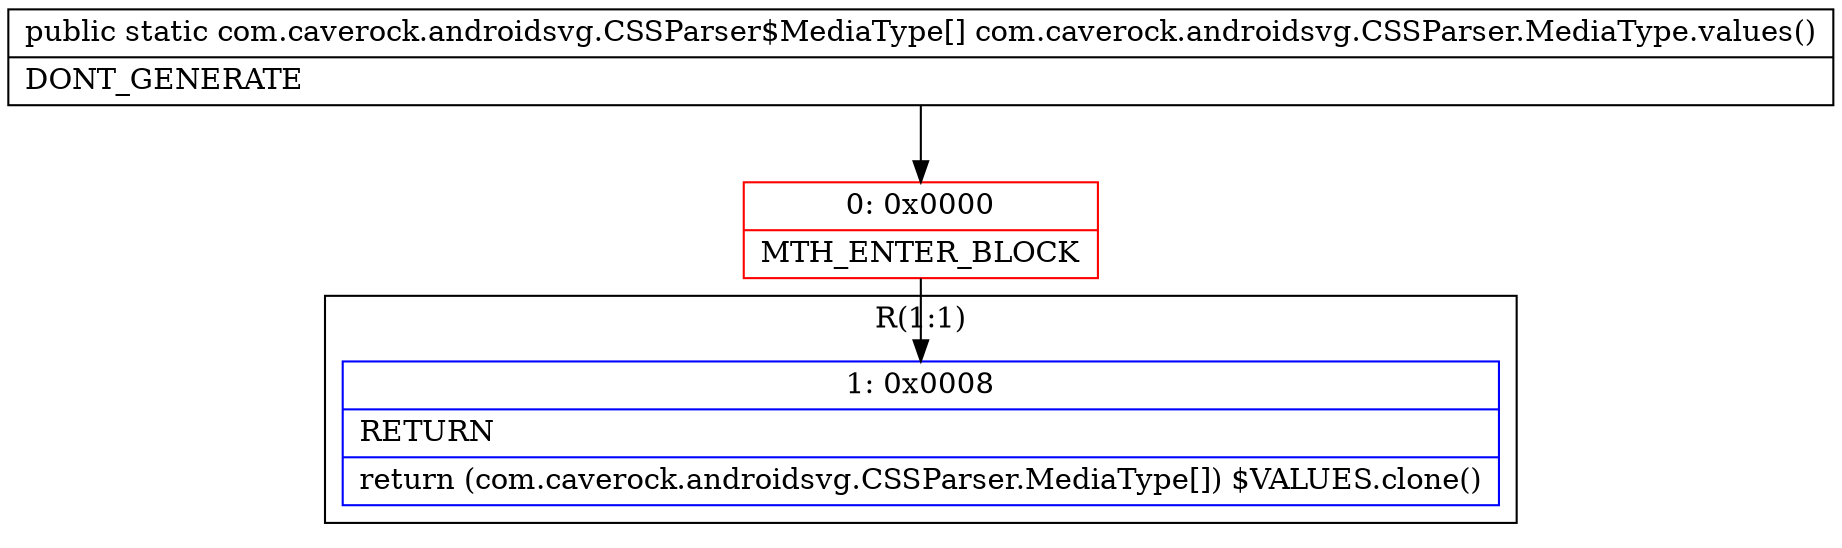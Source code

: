 digraph "CFG forcom.caverock.androidsvg.CSSParser.MediaType.values()[Lcom\/caverock\/androidsvg\/CSSParser$MediaType;" {
subgraph cluster_Region_1849036794 {
label = "R(1:1)";
node [shape=record,color=blue];
Node_1 [shape=record,label="{1\:\ 0x0008|RETURN\l|return (com.caverock.androidsvg.CSSParser.MediaType[]) $VALUES.clone()\l}"];
}
Node_0 [shape=record,color=red,label="{0\:\ 0x0000|MTH_ENTER_BLOCK\l}"];
MethodNode[shape=record,label="{public static com.caverock.androidsvg.CSSParser$MediaType[] com.caverock.androidsvg.CSSParser.MediaType.values()  | DONT_GENERATE\l}"];
MethodNode -> Node_0;
Node_0 -> Node_1;
}

